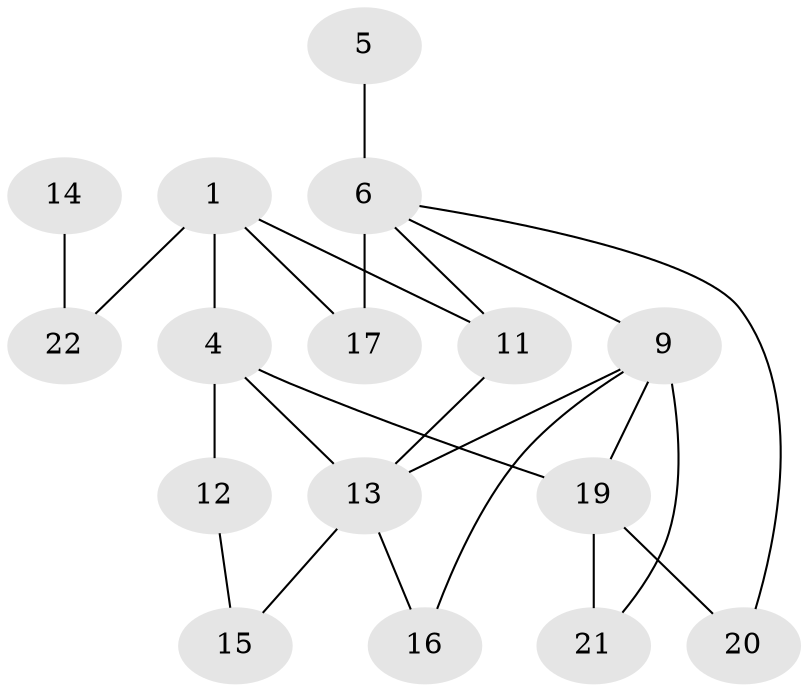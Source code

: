 // original degree distribution, {2: 0.23214285714285715, 1: 0.26785714285714285, 0: 0.07142857142857142, 3: 0.26785714285714285, 4: 0.10714285714285714, 5: 0.03571428571428571, 6: 0.017857142857142856}
// Generated by graph-tools (version 1.1) at 2025/48/03/04/25 22:48:26]
// undirected, 16 vertices, 23 edges
graph export_dot {
  node [color=gray90,style=filled];
  1;
  4;
  5;
  6;
  9;
  11;
  12;
  13;
  14;
  15;
  16;
  17;
  19;
  20;
  21;
  22;
  1 -- 4 [weight=1.0];
  1 -- 11 [weight=1.0];
  1 -- 17 [weight=1.0];
  1 -- 22 [weight=1.0];
  4 -- 12 [weight=2.0];
  4 -- 13 [weight=1.0];
  4 -- 19 [weight=2.0];
  5 -- 6 [weight=1.0];
  6 -- 9 [weight=1.0];
  6 -- 11 [weight=1.0];
  6 -- 17 [weight=4.0];
  6 -- 20 [weight=1.0];
  9 -- 13 [weight=2.0];
  9 -- 16 [weight=1.0];
  9 -- 19 [weight=1.0];
  9 -- 21 [weight=1.0];
  11 -- 13 [weight=1.0];
  12 -- 15 [weight=1.0];
  13 -- 15 [weight=1.0];
  13 -- 16 [weight=1.0];
  14 -- 22 [weight=1.0];
  19 -- 20 [weight=2.0];
  19 -- 21 [weight=1.0];
}
